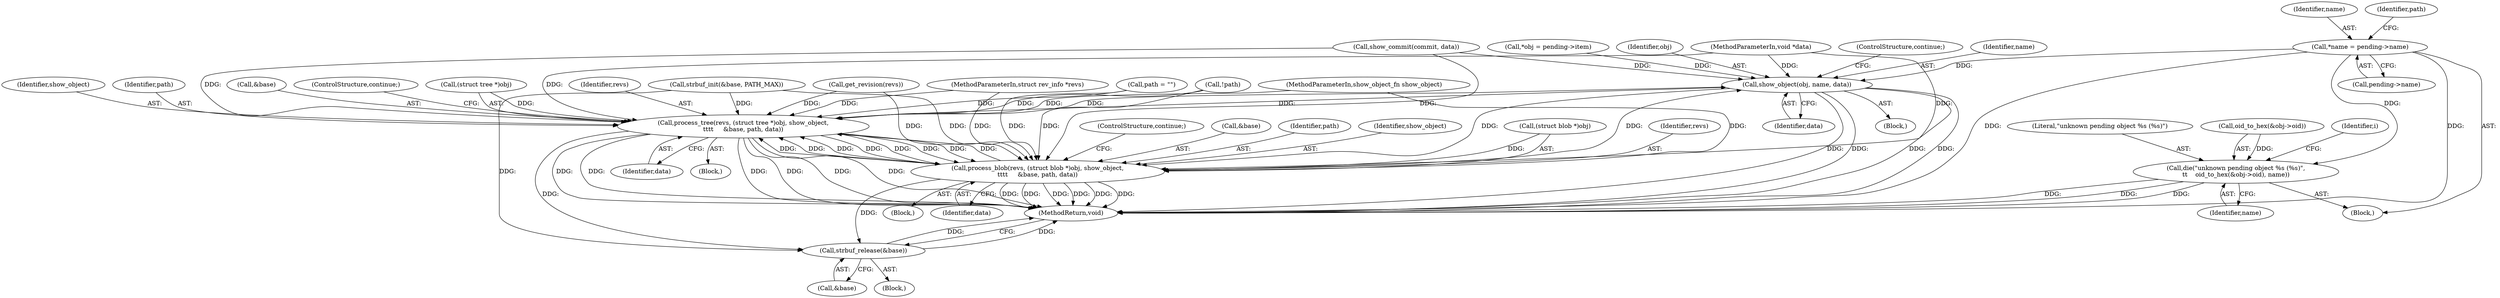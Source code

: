 digraph "0_git_de1e67d0703894cb6ea782e36abb63976ab07e60_5@pointer" {
"1000165" [label="(Call,*name = pending->name)"];
"1000197" [label="(Call,show_object(obj, name, data))"];
"1000215" [label="(Call,process_tree(revs, (struct tree *)obj, show_object,\n\t\t\t\t     &base, path, data))"];
"1000233" [label="(Call,process_blob(revs, (struct blob *)obj, show_object,\n\t\t\t\t     &base, path, data))"];
"1000257" [label="(Call,strbuf_release(&base))"];
"1000244" [label="(Call,die(\"unknown pending object %s (%s)\",\n\t\t    oid_to_hex(&obj->oid), name))"];
"1000251" [label="(Identifier,name)"];
"1000166" [label="(Identifier,name)"];
"1000217" [label="(Call,(struct tree *)obj)"];
"1000246" [label="(Call,oid_to_hex(&obj->oid))"];
"1000224" [label="(Identifier,data)"];
"1000198" [label="(Identifier,obj)"];
"1000104" [label="(MethodParameterIn,show_object_fn show_object)"];
"1000197" [label="(Call,show_object(obj, name, data))"];
"1000245" [label="(Literal,\"unknown pending object %s (%s)\")"];
"1000191" [label="(Block,)"];
"1000243" [label="(ControlStructure,continue;)"];
"1000146" [label="(Identifier,i)"];
"1000225" [label="(ControlStructure,continue;)"];
"1000215" [label="(Call,process_tree(revs, (struct tree *)obj, show_object,\n\t\t\t\t     &base, path, data))"];
"1000201" [label="(ControlStructure,continue;)"];
"1000257" [label="(Call,strbuf_release(&base))"];
"1000199" [label="(Identifier,name)"];
"1000232" [label="(Block,)"];
"1000214" [label="(Block,)"];
"1000203" [label="(Call,!path)"];
"1000216" [label="(Identifier,revs)"];
"1000165" [label="(Call,*name = pending->name)"];
"1000200" [label="(Identifier,data)"];
"1000242" [label="(Identifier,data)"];
"1000167" [label="(Call,pending->name)"];
"1000205" [label="(Call,path = \"\")"];
"1000159" [label="(Call,*obj = pending->item)"];
"1000131" [label="(Call,show_commit(commit, data))"];
"1000239" [label="(Call,&base)"];
"1000258" [label="(Call,&base)"];
"1000110" [label="(Call,strbuf_init(&base, PATH_MAX))"];
"1000260" [label="(MethodReturn,void)"];
"1000102" [label="(MethodParameterIn,struct rev_info *revs)"];
"1000172" [label="(Identifier,path)"];
"1000241" [label="(Identifier,path)"];
"1000233" [label="(Call,process_blob(revs, (struct blob *)obj, show_object,\n\t\t\t\t     &base, path, data))"];
"1000220" [label="(Identifier,show_object)"];
"1000238" [label="(Identifier,show_object)"];
"1000147" [label="(Block,)"];
"1000223" [label="(Identifier,path)"];
"1000105" [label="(MethodParameterIn,void *data)"];
"1000221" [label="(Call,&base)"];
"1000244" [label="(Call,die(\"unknown pending object %s (%s)\",\n\t\t    oid_to_hex(&obj->oid), name))"];
"1000235" [label="(Call,(struct blob *)obj)"];
"1000106" [label="(Block,)"];
"1000118" [label="(Call,get_revision(revs))"];
"1000234" [label="(Identifier,revs)"];
"1000165" -> "1000147"  [label="AST: "];
"1000165" -> "1000167"  [label="CFG: "];
"1000166" -> "1000165"  [label="AST: "];
"1000167" -> "1000165"  [label="AST: "];
"1000172" -> "1000165"  [label="CFG: "];
"1000165" -> "1000260"  [label="DDG: "];
"1000165" -> "1000260"  [label="DDG: "];
"1000165" -> "1000197"  [label="DDG: "];
"1000165" -> "1000244"  [label="DDG: "];
"1000197" -> "1000191"  [label="AST: "];
"1000197" -> "1000200"  [label="CFG: "];
"1000198" -> "1000197"  [label="AST: "];
"1000199" -> "1000197"  [label="AST: "];
"1000200" -> "1000197"  [label="AST: "];
"1000201" -> "1000197"  [label="CFG: "];
"1000197" -> "1000260"  [label="DDG: "];
"1000197" -> "1000260"  [label="DDG: "];
"1000197" -> "1000260"  [label="DDG: "];
"1000197" -> "1000260"  [label="DDG: "];
"1000159" -> "1000197"  [label="DDG: "];
"1000131" -> "1000197"  [label="DDG: "];
"1000233" -> "1000197"  [label="DDG: "];
"1000215" -> "1000197"  [label="DDG: "];
"1000105" -> "1000197"  [label="DDG: "];
"1000197" -> "1000215"  [label="DDG: "];
"1000197" -> "1000233"  [label="DDG: "];
"1000215" -> "1000214"  [label="AST: "];
"1000215" -> "1000224"  [label="CFG: "];
"1000216" -> "1000215"  [label="AST: "];
"1000217" -> "1000215"  [label="AST: "];
"1000220" -> "1000215"  [label="AST: "];
"1000221" -> "1000215"  [label="AST: "];
"1000223" -> "1000215"  [label="AST: "];
"1000224" -> "1000215"  [label="AST: "];
"1000225" -> "1000215"  [label="CFG: "];
"1000215" -> "1000260"  [label="DDG: "];
"1000215" -> "1000260"  [label="DDG: "];
"1000215" -> "1000260"  [label="DDG: "];
"1000215" -> "1000260"  [label="DDG: "];
"1000215" -> "1000260"  [label="DDG: "];
"1000215" -> "1000260"  [label="DDG: "];
"1000233" -> "1000215"  [label="DDG: "];
"1000233" -> "1000215"  [label="DDG: "];
"1000233" -> "1000215"  [label="DDG: "];
"1000233" -> "1000215"  [label="DDG: "];
"1000118" -> "1000215"  [label="DDG: "];
"1000102" -> "1000215"  [label="DDG: "];
"1000217" -> "1000215"  [label="DDG: "];
"1000104" -> "1000215"  [label="DDG: "];
"1000110" -> "1000215"  [label="DDG: "];
"1000205" -> "1000215"  [label="DDG: "];
"1000203" -> "1000215"  [label="DDG: "];
"1000131" -> "1000215"  [label="DDG: "];
"1000105" -> "1000215"  [label="DDG: "];
"1000215" -> "1000233"  [label="DDG: "];
"1000215" -> "1000233"  [label="DDG: "];
"1000215" -> "1000233"  [label="DDG: "];
"1000215" -> "1000233"  [label="DDG: "];
"1000215" -> "1000257"  [label="DDG: "];
"1000233" -> "1000232"  [label="AST: "];
"1000233" -> "1000242"  [label="CFG: "];
"1000234" -> "1000233"  [label="AST: "];
"1000235" -> "1000233"  [label="AST: "];
"1000238" -> "1000233"  [label="AST: "];
"1000239" -> "1000233"  [label="AST: "];
"1000241" -> "1000233"  [label="AST: "];
"1000242" -> "1000233"  [label="AST: "];
"1000243" -> "1000233"  [label="CFG: "];
"1000233" -> "1000260"  [label="DDG: "];
"1000233" -> "1000260"  [label="DDG: "];
"1000233" -> "1000260"  [label="DDG: "];
"1000233" -> "1000260"  [label="DDG: "];
"1000233" -> "1000260"  [label="DDG: "];
"1000233" -> "1000260"  [label="DDG: "];
"1000118" -> "1000233"  [label="DDG: "];
"1000102" -> "1000233"  [label="DDG: "];
"1000235" -> "1000233"  [label="DDG: "];
"1000104" -> "1000233"  [label="DDG: "];
"1000110" -> "1000233"  [label="DDG: "];
"1000205" -> "1000233"  [label="DDG: "];
"1000203" -> "1000233"  [label="DDG: "];
"1000131" -> "1000233"  [label="DDG: "];
"1000105" -> "1000233"  [label="DDG: "];
"1000233" -> "1000257"  [label="DDG: "];
"1000257" -> "1000106"  [label="AST: "];
"1000257" -> "1000258"  [label="CFG: "];
"1000258" -> "1000257"  [label="AST: "];
"1000260" -> "1000257"  [label="CFG: "];
"1000257" -> "1000260"  [label="DDG: "];
"1000257" -> "1000260"  [label="DDG: "];
"1000110" -> "1000257"  [label="DDG: "];
"1000244" -> "1000147"  [label="AST: "];
"1000244" -> "1000251"  [label="CFG: "];
"1000245" -> "1000244"  [label="AST: "];
"1000246" -> "1000244"  [label="AST: "];
"1000251" -> "1000244"  [label="AST: "];
"1000146" -> "1000244"  [label="CFG: "];
"1000244" -> "1000260"  [label="DDG: "];
"1000244" -> "1000260"  [label="DDG: "];
"1000244" -> "1000260"  [label="DDG: "];
"1000246" -> "1000244"  [label="DDG: "];
}
